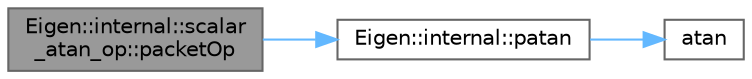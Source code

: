 digraph "Eigen::internal::scalar_atan_op::packetOp"
{
 // LATEX_PDF_SIZE
  bgcolor="transparent";
  edge [fontname=Helvetica,fontsize=10,labelfontname=Helvetica,labelfontsize=10];
  node [fontname=Helvetica,fontsize=10,shape=box,height=0.2,width=0.4];
  rankdir="LR";
  Node1 [id="Node000001",label="Eigen::internal::scalar\l_atan_op::packetOp",height=0.2,width=0.4,color="gray40", fillcolor="grey60", style="filled", fontcolor="black",tooltip=" "];
  Node1 -> Node2 [id="edge3_Node000001_Node000002",color="steelblue1",style="solid",tooltip=" "];
  Node2 [id="Node000002",label="Eigen::internal::patan",height=0.2,width=0.4,color="grey40", fillcolor="white", style="filled",URL="$namespace_eigen_1_1internal.html#aeb4feddd9334c4ddff94450e2f19e96c",tooltip=" "];
  Node2 -> Node3 [id="edge4_Node000002_Node000003",color="steelblue1",style="solid",tooltip=" "];
  Node3 [id="Node000003",label="atan",height=0.2,width=0.4,color="grey40", fillcolor="white", style="filled",URL="$_array_cwise_unary_ops_8h.html#aa79a675523a09fa6151004de7a3807d6",tooltip=" "];
}
